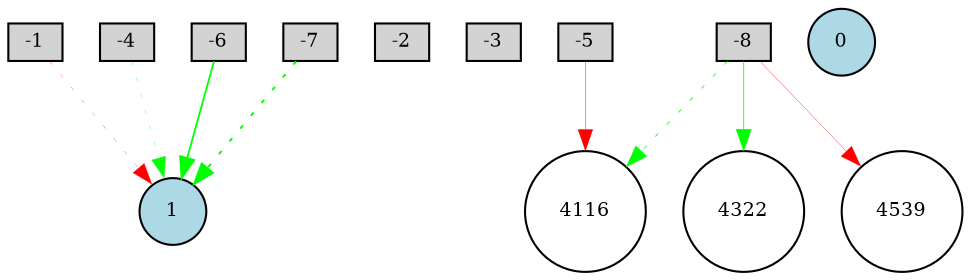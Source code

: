 digraph {
	node [fontsize=9 height=0.2 shape=circle width=0.2]
	-1 [fillcolor=lightgray shape=box style=filled]
	-2 [fillcolor=lightgray shape=box style=filled]
	-3 [fillcolor=lightgray shape=box style=filled]
	-4 [fillcolor=lightgray shape=box style=filled]
	-5 [fillcolor=lightgray shape=box style=filled]
	-6 [fillcolor=lightgray shape=box style=filled]
	-7 [fillcolor=lightgray shape=box style=filled]
	-8 [fillcolor=lightgray shape=box style=filled]
	0 [fillcolor=lightblue style=filled]
	1 [fillcolor=lightblue style=filled]
	4322 [fillcolor=white style=filled]
	4116 [fillcolor=white style=filled]
	4539 [fillcolor=white style=filled]
	-6 -> 1 [color=green penwidth=0.864159020809527 style=solid]
	-4 -> 1 [color=green penwidth=0.13951612979529088 style=dotted]
	-7 -> 1 [color=green penwidth=0.9321814186789821 style=dotted]
	-1 -> 1 [color=red penwidth=0.13278792597093553 style=dotted]
	-8 -> 4116 [color=green penwidth=0.3822802036870948 style=dotted]
	-8 -> 4322 [color=green penwidth=0.38566059016549215 style=solid]
	-8 -> 4539 [color=red penwidth=0.15188596780214592 style=solid]
	-5 -> 4116 [color=red penwidth=0.2250118438435819 style=solid]
}
